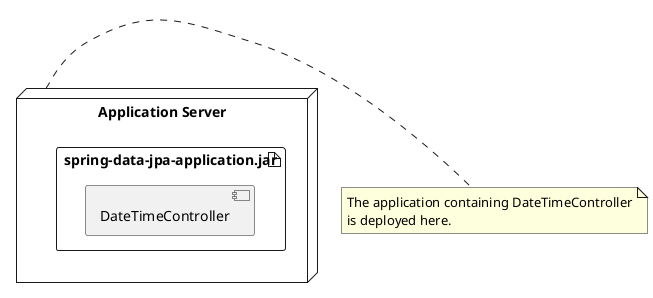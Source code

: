 @startuml
node "Application Server" {
  artifact "spring-data-jpa-application.jar" {
    component DateTimeController
  }
}

note right of "Application Server"
  The application containing DateTimeController
  is deployed here.
end note
@enduml
